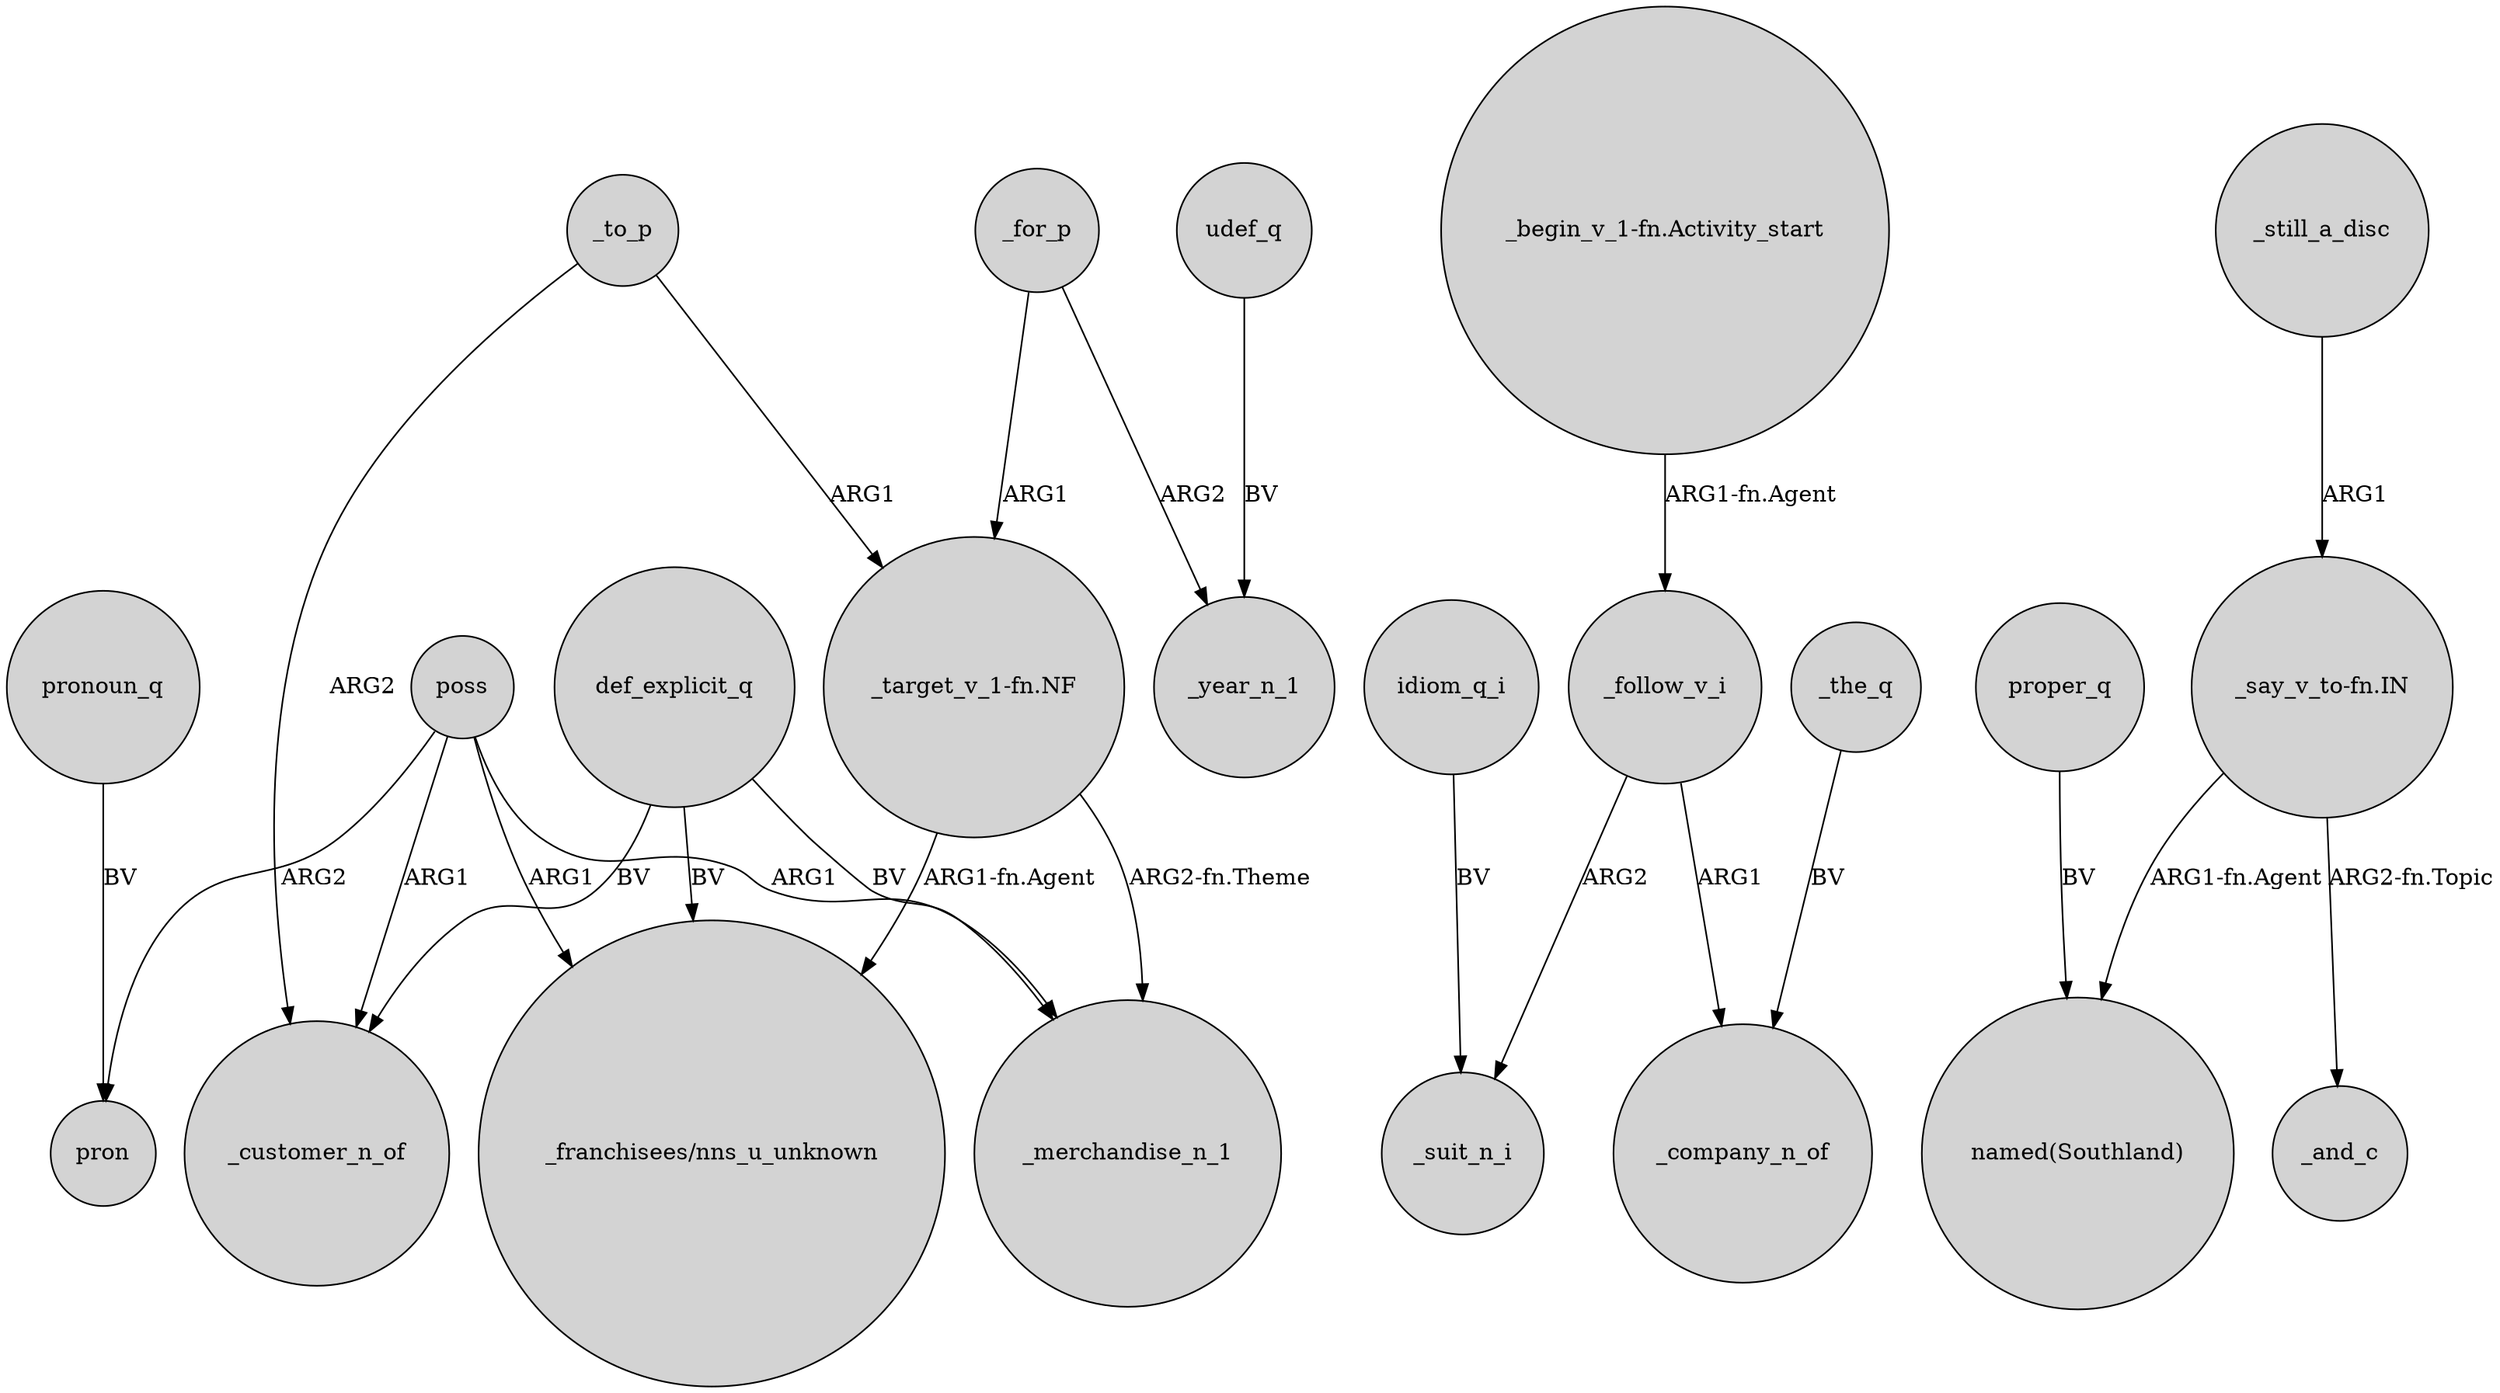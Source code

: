 digraph {
	node [shape=circle style=filled]
	poss -> pron [label=ARG2]
	_for_p -> _year_n_1 [label=ARG2]
	def_explicit_q -> _customer_n_of [label=BV]
	idiom_q_i -> _suit_n_i [label=BV]
	"_target_v_1-fn.NF" -> _merchandise_n_1 [label="ARG2-fn.Theme"]
	def_explicit_q -> "_franchisees/nns_u_unknown" [label=BV]
	def_explicit_q -> _merchandise_n_1 [label=BV]
	_the_q -> _company_n_of [label=BV]
	"_target_v_1-fn.NF" -> "_franchisees/nns_u_unknown" [label="ARG1-fn.Agent"]
	pronoun_q -> pron [label=BV]
	proper_q -> "named(Southland)" [label=BV]
	poss -> _customer_n_of [label=ARG1]
	_still_a_disc -> "_say_v_to-fn.IN" [label=ARG1]
	"_say_v_to-fn.IN" -> _and_c [label="ARG2-fn.Topic"]
	poss -> "_franchisees/nns_u_unknown" [label=ARG1]
	"_say_v_to-fn.IN" -> "named(Southland)" [label="ARG1-fn.Agent"]
	_to_p -> "_target_v_1-fn.NF" [label=ARG1]
	_follow_v_i -> _suit_n_i [label=ARG2]
	"_begin_v_1-fn.Activity_start" -> _follow_v_i [label="ARG1-fn.Agent"]
	udef_q -> _year_n_1 [label=BV]
	_to_p -> _customer_n_of [label=ARG2]
	_for_p -> "_target_v_1-fn.NF" [label=ARG1]
	poss -> _merchandise_n_1 [label=ARG1]
	_follow_v_i -> _company_n_of [label=ARG1]
}
